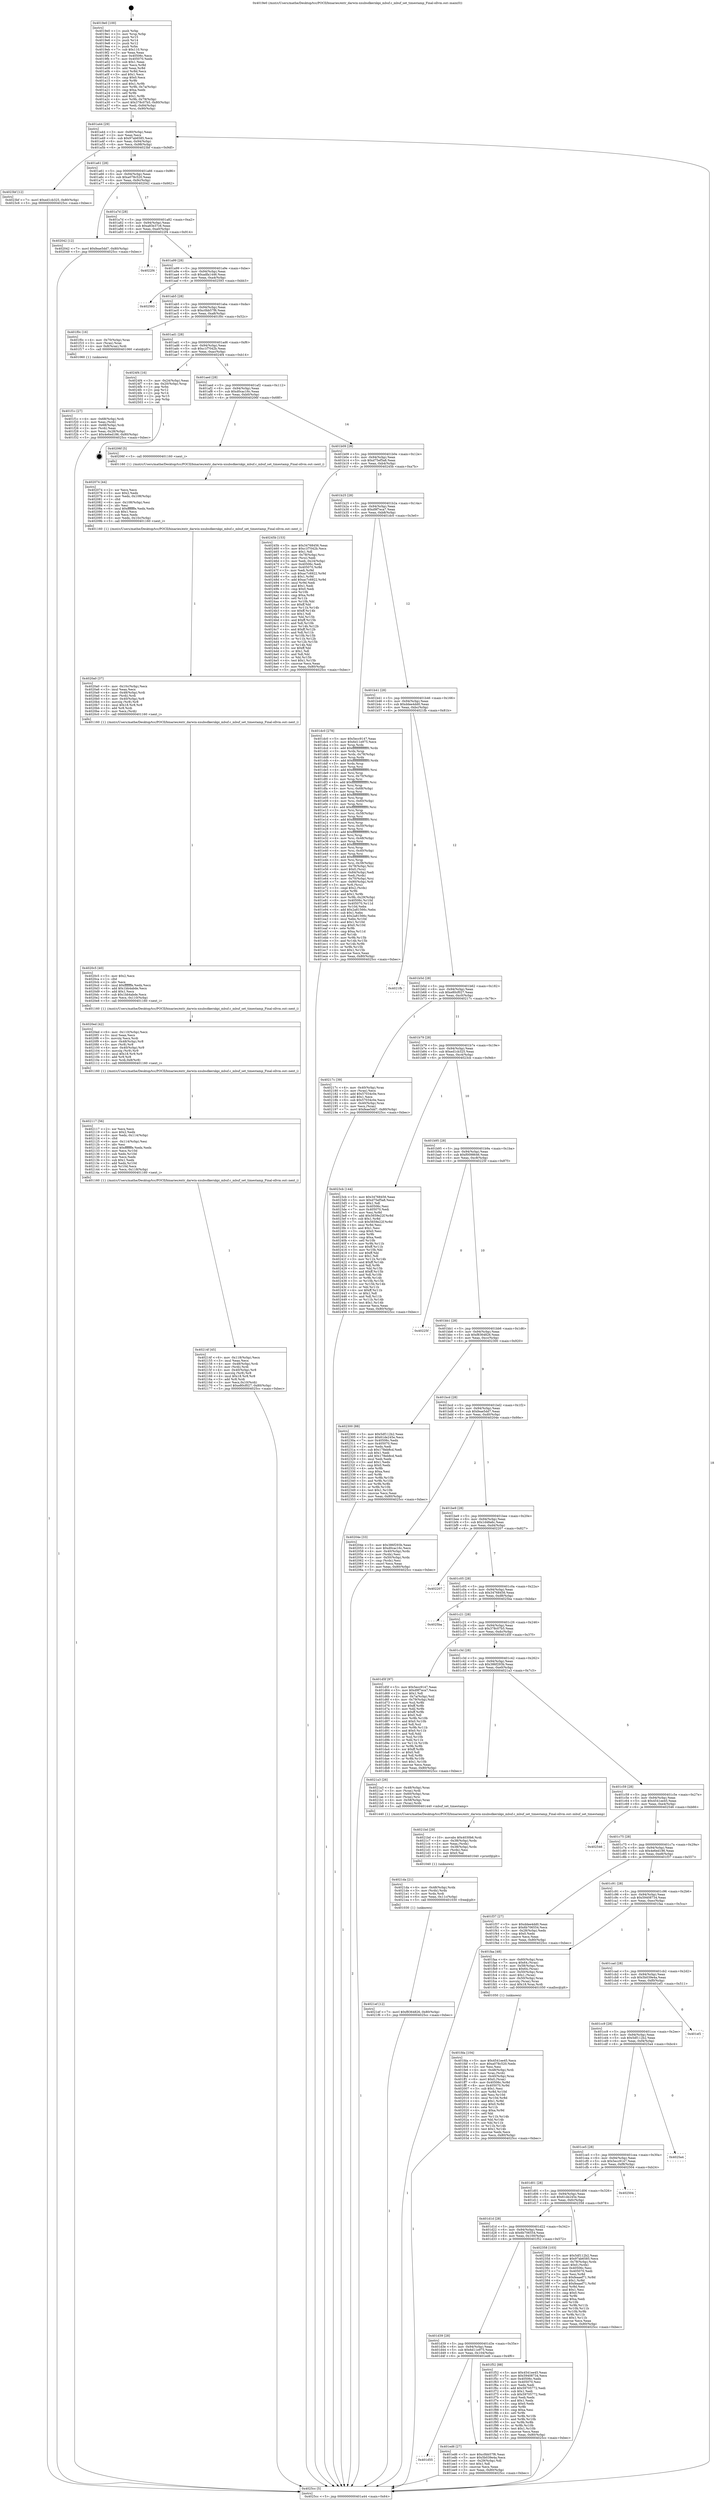 digraph "0x4019e0" {
  label = "0x4019e0 (/mnt/c/Users/mathe/Desktop/tcc/POCII/binaries/extr_darwin-xnubsdkernkpi_mbuf.c_mbuf_set_timestamp_Final-ollvm.out::main(0))"
  labelloc = "t"
  node[shape=record]

  Entry [label="",width=0.3,height=0.3,shape=circle,fillcolor=black,style=filled]
  "0x401a44" [label="{
     0x401a44 [29]\l
     | [instrs]\l
     &nbsp;&nbsp;0x401a44 \<+3\>: mov -0x80(%rbp),%eax\l
     &nbsp;&nbsp;0x401a47 \<+2\>: mov %eax,%ecx\l
     &nbsp;&nbsp;0x401a49 \<+6\>: sub $0x97ab6585,%ecx\l
     &nbsp;&nbsp;0x401a4f \<+6\>: mov %eax,-0x94(%rbp)\l
     &nbsp;&nbsp;0x401a55 \<+6\>: mov %ecx,-0x98(%rbp)\l
     &nbsp;&nbsp;0x401a5b \<+6\>: je 00000000004023bf \<main+0x9df\>\l
  }"]
  "0x4023bf" [label="{
     0x4023bf [12]\l
     | [instrs]\l
     &nbsp;&nbsp;0x4023bf \<+7\>: movl $0xed1cb325,-0x80(%rbp)\l
     &nbsp;&nbsp;0x4023c6 \<+5\>: jmp 00000000004025cc \<main+0xbec\>\l
  }"]
  "0x401a61" [label="{
     0x401a61 [28]\l
     | [instrs]\l
     &nbsp;&nbsp;0x401a61 \<+5\>: jmp 0000000000401a66 \<main+0x86\>\l
     &nbsp;&nbsp;0x401a66 \<+6\>: mov -0x94(%rbp),%eax\l
     &nbsp;&nbsp;0x401a6c \<+5\>: sub $0xa078c520,%eax\l
     &nbsp;&nbsp;0x401a71 \<+6\>: mov %eax,-0x9c(%rbp)\l
     &nbsp;&nbsp;0x401a77 \<+6\>: je 0000000000402042 \<main+0x662\>\l
  }"]
  Exit [label="",width=0.3,height=0.3,shape=circle,fillcolor=black,style=filled,peripheries=2]
  "0x402042" [label="{
     0x402042 [12]\l
     | [instrs]\l
     &nbsp;&nbsp;0x402042 \<+7\>: movl $0xfeae5dd7,-0x80(%rbp)\l
     &nbsp;&nbsp;0x402049 \<+5\>: jmp 00000000004025cc \<main+0xbec\>\l
  }"]
  "0x401a7d" [label="{
     0x401a7d [28]\l
     | [instrs]\l
     &nbsp;&nbsp;0x401a7d \<+5\>: jmp 0000000000401a82 \<main+0xa2\>\l
     &nbsp;&nbsp;0x401a82 \<+6\>: mov -0x94(%rbp),%eax\l
     &nbsp;&nbsp;0x401a88 \<+5\>: sub $0xa83e37c6,%eax\l
     &nbsp;&nbsp;0x401a8d \<+6\>: mov %eax,-0xa0(%rbp)\l
     &nbsp;&nbsp;0x401a93 \<+6\>: je 00000000004022f4 \<main+0x914\>\l
  }"]
  "0x4021ef" [label="{
     0x4021ef [12]\l
     | [instrs]\l
     &nbsp;&nbsp;0x4021ef \<+7\>: movl $0xf8364826,-0x80(%rbp)\l
     &nbsp;&nbsp;0x4021f6 \<+5\>: jmp 00000000004025cc \<main+0xbec\>\l
  }"]
  "0x4022f4" [label="{
     0x4022f4\l
  }", style=dashed]
  "0x401a99" [label="{
     0x401a99 [28]\l
     | [instrs]\l
     &nbsp;&nbsp;0x401a99 \<+5\>: jmp 0000000000401a9e \<main+0xbe\>\l
     &nbsp;&nbsp;0x401a9e \<+6\>: mov -0x94(%rbp),%eax\l
     &nbsp;&nbsp;0x401aa4 \<+5\>: sub $0xadfa1446,%eax\l
     &nbsp;&nbsp;0x401aa9 \<+6\>: mov %eax,-0xa4(%rbp)\l
     &nbsp;&nbsp;0x401aaf \<+6\>: je 0000000000402593 \<main+0xbb3\>\l
  }"]
  "0x4021da" [label="{
     0x4021da [21]\l
     | [instrs]\l
     &nbsp;&nbsp;0x4021da \<+4\>: mov -0x48(%rbp),%rdx\l
     &nbsp;&nbsp;0x4021de \<+3\>: mov (%rdx),%rdx\l
     &nbsp;&nbsp;0x4021e1 \<+3\>: mov %rdx,%rdi\l
     &nbsp;&nbsp;0x4021e4 \<+6\>: mov %eax,-0x11c(%rbp)\l
     &nbsp;&nbsp;0x4021ea \<+5\>: call 0000000000401030 \<free@plt\>\l
     | [calls]\l
     &nbsp;&nbsp;0x401030 \{1\} (unknown)\l
  }"]
  "0x402593" [label="{
     0x402593\l
  }", style=dashed]
  "0x401ab5" [label="{
     0x401ab5 [28]\l
     | [instrs]\l
     &nbsp;&nbsp;0x401ab5 \<+5\>: jmp 0000000000401aba \<main+0xda\>\l
     &nbsp;&nbsp;0x401aba \<+6\>: mov -0x94(%rbp),%eax\l
     &nbsp;&nbsp;0x401ac0 \<+5\>: sub $0xc0bb57f6,%eax\l
     &nbsp;&nbsp;0x401ac5 \<+6\>: mov %eax,-0xa8(%rbp)\l
     &nbsp;&nbsp;0x401acb \<+6\>: je 0000000000401f0c \<main+0x52c\>\l
  }"]
  "0x4021bd" [label="{
     0x4021bd [29]\l
     | [instrs]\l
     &nbsp;&nbsp;0x4021bd \<+10\>: movabs $0x4030b6,%rdi\l
     &nbsp;&nbsp;0x4021c7 \<+4\>: mov -0x38(%rbp),%rdx\l
     &nbsp;&nbsp;0x4021cb \<+2\>: mov %eax,(%rdx)\l
     &nbsp;&nbsp;0x4021cd \<+4\>: mov -0x38(%rbp),%rdx\l
     &nbsp;&nbsp;0x4021d1 \<+2\>: mov (%rdx),%esi\l
     &nbsp;&nbsp;0x4021d3 \<+2\>: mov $0x0,%al\l
     &nbsp;&nbsp;0x4021d5 \<+5\>: call 0000000000401040 \<printf@plt\>\l
     | [calls]\l
     &nbsp;&nbsp;0x401040 \{1\} (unknown)\l
  }"]
  "0x401f0c" [label="{
     0x401f0c [16]\l
     | [instrs]\l
     &nbsp;&nbsp;0x401f0c \<+4\>: mov -0x70(%rbp),%rax\l
     &nbsp;&nbsp;0x401f10 \<+3\>: mov (%rax),%rax\l
     &nbsp;&nbsp;0x401f13 \<+4\>: mov 0x8(%rax),%rdi\l
     &nbsp;&nbsp;0x401f17 \<+5\>: call 0000000000401060 \<atoi@plt\>\l
     | [calls]\l
     &nbsp;&nbsp;0x401060 \{1\} (unknown)\l
  }"]
  "0x401ad1" [label="{
     0x401ad1 [28]\l
     | [instrs]\l
     &nbsp;&nbsp;0x401ad1 \<+5\>: jmp 0000000000401ad6 \<main+0xf6\>\l
     &nbsp;&nbsp;0x401ad6 \<+6\>: mov -0x94(%rbp),%eax\l
     &nbsp;&nbsp;0x401adc \<+5\>: sub $0xc1f7042b,%eax\l
     &nbsp;&nbsp;0x401ae1 \<+6\>: mov %eax,-0xac(%rbp)\l
     &nbsp;&nbsp;0x401ae7 \<+6\>: je 00000000004024f4 \<main+0xb14\>\l
  }"]
  "0x40214f" [label="{
     0x40214f [45]\l
     | [instrs]\l
     &nbsp;&nbsp;0x40214f \<+6\>: mov -0x118(%rbp),%ecx\l
     &nbsp;&nbsp;0x402155 \<+3\>: imul %eax,%ecx\l
     &nbsp;&nbsp;0x402158 \<+4\>: mov -0x48(%rbp),%rdi\l
     &nbsp;&nbsp;0x40215c \<+3\>: mov (%rdi),%rdi\l
     &nbsp;&nbsp;0x40215f \<+4\>: mov -0x40(%rbp),%r8\l
     &nbsp;&nbsp;0x402163 \<+3\>: movslq (%r8),%r8\l
     &nbsp;&nbsp;0x402166 \<+4\>: imul $0x18,%r8,%r8\l
     &nbsp;&nbsp;0x40216a \<+3\>: add %r8,%rdi\l
     &nbsp;&nbsp;0x40216d \<+3\>: mov %ecx,0x10(%rdi)\l
     &nbsp;&nbsp;0x402170 \<+7\>: movl $0xe80cf027,-0x80(%rbp)\l
     &nbsp;&nbsp;0x402177 \<+5\>: jmp 00000000004025cc \<main+0xbec\>\l
  }"]
  "0x4024f4" [label="{
     0x4024f4 [16]\l
     | [instrs]\l
     &nbsp;&nbsp;0x4024f4 \<+3\>: mov -0x24(%rbp),%eax\l
     &nbsp;&nbsp;0x4024f7 \<+4\>: lea -0x20(%rbp),%rsp\l
     &nbsp;&nbsp;0x4024fb \<+1\>: pop %rbx\l
     &nbsp;&nbsp;0x4024fc \<+2\>: pop %r12\l
     &nbsp;&nbsp;0x4024fe \<+2\>: pop %r14\l
     &nbsp;&nbsp;0x402500 \<+2\>: pop %r15\l
     &nbsp;&nbsp;0x402502 \<+1\>: pop %rbp\l
     &nbsp;&nbsp;0x402503 \<+1\>: ret\l
  }"]
  "0x401aed" [label="{
     0x401aed [28]\l
     | [instrs]\l
     &nbsp;&nbsp;0x401aed \<+5\>: jmp 0000000000401af2 \<main+0x112\>\l
     &nbsp;&nbsp;0x401af2 \<+6\>: mov -0x94(%rbp),%eax\l
     &nbsp;&nbsp;0x401af8 \<+5\>: sub $0xd0cac16c,%eax\l
     &nbsp;&nbsp;0x401afd \<+6\>: mov %eax,-0xb0(%rbp)\l
     &nbsp;&nbsp;0x401b03 \<+6\>: je 000000000040206f \<main+0x68f\>\l
  }"]
  "0x402117" [label="{
     0x402117 [56]\l
     | [instrs]\l
     &nbsp;&nbsp;0x402117 \<+2\>: xor %ecx,%ecx\l
     &nbsp;&nbsp;0x402119 \<+5\>: mov $0x2,%edx\l
     &nbsp;&nbsp;0x40211e \<+6\>: mov %edx,-0x114(%rbp)\l
     &nbsp;&nbsp;0x402124 \<+1\>: cltd\l
     &nbsp;&nbsp;0x402125 \<+6\>: mov -0x114(%rbp),%esi\l
     &nbsp;&nbsp;0x40212b \<+2\>: idiv %esi\l
     &nbsp;&nbsp;0x40212d \<+6\>: imul $0xfffffffe,%edx,%edx\l
     &nbsp;&nbsp;0x402133 \<+3\>: mov %ecx,%r10d\l
     &nbsp;&nbsp;0x402136 \<+3\>: sub %edx,%r10d\l
     &nbsp;&nbsp;0x402139 \<+2\>: mov %ecx,%edx\l
     &nbsp;&nbsp;0x40213b \<+3\>: sub $0x1,%edx\l
     &nbsp;&nbsp;0x40213e \<+3\>: add %edx,%r10d\l
     &nbsp;&nbsp;0x402141 \<+3\>: sub %r10d,%ecx\l
     &nbsp;&nbsp;0x402144 \<+6\>: mov %ecx,-0x118(%rbp)\l
     &nbsp;&nbsp;0x40214a \<+5\>: call 0000000000401160 \<next_i\>\l
     | [calls]\l
     &nbsp;&nbsp;0x401160 \{1\} (/mnt/c/Users/mathe/Desktop/tcc/POCII/binaries/extr_darwin-xnubsdkernkpi_mbuf.c_mbuf_set_timestamp_Final-ollvm.out::next_i)\l
  }"]
  "0x40206f" [label="{
     0x40206f [5]\l
     | [instrs]\l
     &nbsp;&nbsp;0x40206f \<+5\>: call 0000000000401160 \<next_i\>\l
     | [calls]\l
     &nbsp;&nbsp;0x401160 \{1\} (/mnt/c/Users/mathe/Desktop/tcc/POCII/binaries/extr_darwin-xnubsdkernkpi_mbuf.c_mbuf_set_timestamp_Final-ollvm.out::next_i)\l
  }"]
  "0x401b09" [label="{
     0x401b09 [28]\l
     | [instrs]\l
     &nbsp;&nbsp;0x401b09 \<+5\>: jmp 0000000000401b0e \<main+0x12e\>\l
     &nbsp;&nbsp;0x401b0e \<+6\>: mov -0x94(%rbp),%eax\l
     &nbsp;&nbsp;0x401b14 \<+5\>: sub $0xd75ef5a8,%eax\l
     &nbsp;&nbsp;0x401b19 \<+6\>: mov %eax,-0xb4(%rbp)\l
     &nbsp;&nbsp;0x401b1f \<+6\>: je 000000000040245b \<main+0xa7b\>\l
  }"]
  "0x4020ed" [label="{
     0x4020ed [42]\l
     | [instrs]\l
     &nbsp;&nbsp;0x4020ed \<+6\>: mov -0x110(%rbp),%ecx\l
     &nbsp;&nbsp;0x4020f3 \<+3\>: imul %eax,%ecx\l
     &nbsp;&nbsp;0x4020f6 \<+3\>: movslq %ecx,%rdi\l
     &nbsp;&nbsp;0x4020f9 \<+4\>: mov -0x48(%rbp),%r8\l
     &nbsp;&nbsp;0x4020fd \<+3\>: mov (%r8),%r8\l
     &nbsp;&nbsp;0x402100 \<+4\>: mov -0x40(%rbp),%r9\l
     &nbsp;&nbsp;0x402104 \<+3\>: movslq (%r9),%r9\l
     &nbsp;&nbsp;0x402107 \<+4\>: imul $0x18,%r9,%r9\l
     &nbsp;&nbsp;0x40210b \<+3\>: add %r9,%r8\l
     &nbsp;&nbsp;0x40210e \<+4\>: mov %rdi,0x8(%r8)\l
     &nbsp;&nbsp;0x402112 \<+5\>: call 0000000000401160 \<next_i\>\l
     | [calls]\l
     &nbsp;&nbsp;0x401160 \{1\} (/mnt/c/Users/mathe/Desktop/tcc/POCII/binaries/extr_darwin-xnubsdkernkpi_mbuf.c_mbuf_set_timestamp_Final-ollvm.out::next_i)\l
  }"]
  "0x40245b" [label="{
     0x40245b [153]\l
     | [instrs]\l
     &nbsp;&nbsp;0x40245b \<+5\>: mov $0x34768456,%eax\l
     &nbsp;&nbsp;0x402460 \<+5\>: mov $0xc1f7042b,%ecx\l
     &nbsp;&nbsp;0x402465 \<+2\>: mov $0x1,%dl\l
     &nbsp;&nbsp;0x402467 \<+4\>: mov -0x78(%rbp),%rsi\l
     &nbsp;&nbsp;0x40246b \<+2\>: mov (%rsi),%edi\l
     &nbsp;&nbsp;0x40246d \<+3\>: mov %edi,-0x24(%rbp)\l
     &nbsp;&nbsp;0x402470 \<+7\>: mov 0x40506c,%edi\l
     &nbsp;&nbsp;0x402477 \<+8\>: mov 0x405070,%r8d\l
     &nbsp;&nbsp;0x40247f \<+3\>: mov %edi,%r9d\l
     &nbsp;&nbsp;0x402482 \<+7\>: sub $0xac7c6922,%r9d\l
     &nbsp;&nbsp;0x402489 \<+4\>: sub $0x1,%r9d\l
     &nbsp;&nbsp;0x40248d \<+7\>: add $0xac7c6922,%r9d\l
     &nbsp;&nbsp;0x402494 \<+4\>: imul %r9d,%edi\l
     &nbsp;&nbsp;0x402498 \<+3\>: and $0x1,%edi\l
     &nbsp;&nbsp;0x40249b \<+3\>: cmp $0x0,%edi\l
     &nbsp;&nbsp;0x40249e \<+4\>: sete %r10b\l
     &nbsp;&nbsp;0x4024a2 \<+4\>: cmp $0xa,%r8d\l
     &nbsp;&nbsp;0x4024a6 \<+4\>: setl %r11b\l
     &nbsp;&nbsp;0x4024aa \<+3\>: mov %r10b,%bl\l
     &nbsp;&nbsp;0x4024ad \<+3\>: xor $0xff,%bl\l
     &nbsp;&nbsp;0x4024b0 \<+3\>: mov %r11b,%r14b\l
     &nbsp;&nbsp;0x4024b3 \<+4\>: xor $0xff,%r14b\l
     &nbsp;&nbsp;0x4024b7 \<+3\>: xor $0x1,%dl\l
     &nbsp;&nbsp;0x4024ba \<+3\>: mov %bl,%r15b\l
     &nbsp;&nbsp;0x4024bd \<+4\>: and $0xff,%r15b\l
     &nbsp;&nbsp;0x4024c1 \<+3\>: and %dl,%r10b\l
     &nbsp;&nbsp;0x4024c4 \<+3\>: mov %r14b,%r12b\l
     &nbsp;&nbsp;0x4024c7 \<+4\>: and $0xff,%r12b\l
     &nbsp;&nbsp;0x4024cb \<+3\>: and %dl,%r11b\l
     &nbsp;&nbsp;0x4024ce \<+3\>: or %r10b,%r15b\l
     &nbsp;&nbsp;0x4024d1 \<+3\>: or %r11b,%r12b\l
     &nbsp;&nbsp;0x4024d4 \<+3\>: xor %r12b,%r15b\l
     &nbsp;&nbsp;0x4024d7 \<+3\>: or %r14b,%bl\l
     &nbsp;&nbsp;0x4024da \<+3\>: xor $0xff,%bl\l
     &nbsp;&nbsp;0x4024dd \<+3\>: or $0x1,%dl\l
     &nbsp;&nbsp;0x4024e0 \<+2\>: and %dl,%bl\l
     &nbsp;&nbsp;0x4024e2 \<+3\>: or %bl,%r15b\l
     &nbsp;&nbsp;0x4024e5 \<+4\>: test $0x1,%r15b\l
     &nbsp;&nbsp;0x4024e9 \<+3\>: cmovne %ecx,%eax\l
     &nbsp;&nbsp;0x4024ec \<+3\>: mov %eax,-0x80(%rbp)\l
     &nbsp;&nbsp;0x4024ef \<+5\>: jmp 00000000004025cc \<main+0xbec\>\l
  }"]
  "0x401b25" [label="{
     0x401b25 [28]\l
     | [instrs]\l
     &nbsp;&nbsp;0x401b25 \<+5\>: jmp 0000000000401b2a \<main+0x14a\>\l
     &nbsp;&nbsp;0x401b2a \<+6\>: mov -0x94(%rbp),%eax\l
     &nbsp;&nbsp;0x401b30 \<+5\>: sub $0xd9f7eca7,%eax\l
     &nbsp;&nbsp;0x401b35 \<+6\>: mov %eax,-0xb8(%rbp)\l
     &nbsp;&nbsp;0x401b3b \<+6\>: je 0000000000401dc0 \<main+0x3e0\>\l
  }"]
  "0x4020c5" [label="{
     0x4020c5 [40]\l
     | [instrs]\l
     &nbsp;&nbsp;0x4020c5 \<+5\>: mov $0x2,%ecx\l
     &nbsp;&nbsp;0x4020ca \<+1\>: cltd\l
     &nbsp;&nbsp;0x4020cb \<+2\>: idiv %ecx\l
     &nbsp;&nbsp;0x4020cd \<+6\>: imul $0xfffffffe,%edx,%ecx\l
     &nbsp;&nbsp;0x4020d3 \<+6\>: add $0x1bb4abde,%ecx\l
     &nbsp;&nbsp;0x4020d9 \<+3\>: add $0x1,%ecx\l
     &nbsp;&nbsp;0x4020dc \<+6\>: sub $0x1bb4abde,%ecx\l
     &nbsp;&nbsp;0x4020e2 \<+6\>: mov %ecx,-0x110(%rbp)\l
     &nbsp;&nbsp;0x4020e8 \<+5\>: call 0000000000401160 \<next_i\>\l
     | [calls]\l
     &nbsp;&nbsp;0x401160 \{1\} (/mnt/c/Users/mathe/Desktop/tcc/POCII/binaries/extr_darwin-xnubsdkernkpi_mbuf.c_mbuf_set_timestamp_Final-ollvm.out::next_i)\l
  }"]
  "0x401dc0" [label="{
     0x401dc0 [278]\l
     | [instrs]\l
     &nbsp;&nbsp;0x401dc0 \<+5\>: mov $0x5ecc9147,%eax\l
     &nbsp;&nbsp;0x401dc5 \<+5\>: mov $0x6d11e975,%ecx\l
     &nbsp;&nbsp;0x401dca \<+3\>: mov %rsp,%rdx\l
     &nbsp;&nbsp;0x401dcd \<+4\>: add $0xfffffffffffffff0,%rdx\l
     &nbsp;&nbsp;0x401dd1 \<+3\>: mov %rdx,%rsp\l
     &nbsp;&nbsp;0x401dd4 \<+4\>: mov %rdx,-0x78(%rbp)\l
     &nbsp;&nbsp;0x401dd8 \<+3\>: mov %rsp,%rdx\l
     &nbsp;&nbsp;0x401ddb \<+4\>: add $0xfffffffffffffff0,%rdx\l
     &nbsp;&nbsp;0x401ddf \<+3\>: mov %rdx,%rsp\l
     &nbsp;&nbsp;0x401de2 \<+3\>: mov %rsp,%rsi\l
     &nbsp;&nbsp;0x401de5 \<+4\>: add $0xfffffffffffffff0,%rsi\l
     &nbsp;&nbsp;0x401de9 \<+3\>: mov %rsi,%rsp\l
     &nbsp;&nbsp;0x401dec \<+4\>: mov %rsi,-0x70(%rbp)\l
     &nbsp;&nbsp;0x401df0 \<+3\>: mov %rsp,%rsi\l
     &nbsp;&nbsp;0x401df3 \<+4\>: add $0xfffffffffffffff0,%rsi\l
     &nbsp;&nbsp;0x401df7 \<+3\>: mov %rsi,%rsp\l
     &nbsp;&nbsp;0x401dfa \<+4\>: mov %rsi,-0x68(%rbp)\l
     &nbsp;&nbsp;0x401dfe \<+3\>: mov %rsp,%rsi\l
     &nbsp;&nbsp;0x401e01 \<+4\>: add $0xfffffffffffffff0,%rsi\l
     &nbsp;&nbsp;0x401e05 \<+3\>: mov %rsi,%rsp\l
     &nbsp;&nbsp;0x401e08 \<+4\>: mov %rsi,-0x60(%rbp)\l
     &nbsp;&nbsp;0x401e0c \<+3\>: mov %rsp,%rsi\l
     &nbsp;&nbsp;0x401e0f \<+4\>: add $0xfffffffffffffff0,%rsi\l
     &nbsp;&nbsp;0x401e13 \<+3\>: mov %rsi,%rsp\l
     &nbsp;&nbsp;0x401e16 \<+4\>: mov %rsi,-0x58(%rbp)\l
     &nbsp;&nbsp;0x401e1a \<+3\>: mov %rsp,%rsi\l
     &nbsp;&nbsp;0x401e1d \<+4\>: add $0xfffffffffffffff0,%rsi\l
     &nbsp;&nbsp;0x401e21 \<+3\>: mov %rsi,%rsp\l
     &nbsp;&nbsp;0x401e24 \<+4\>: mov %rsi,-0x50(%rbp)\l
     &nbsp;&nbsp;0x401e28 \<+3\>: mov %rsp,%rsi\l
     &nbsp;&nbsp;0x401e2b \<+4\>: add $0xfffffffffffffff0,%rsi\l
     &nbsp;&nbsp;0x401e2f \<+3\>: mov %rsi,%rsp\l
     &nbsp;&nbsp;0x401e32 \<+4\>: mov %rsi,-0x48(%rbp)\l
     &nbsp;&nbsp;0x401e36 \<+3\>: mov %rsp,%rsi\l
     &nbsp;&nbsp;0x401e39 \<+4\>: add $0xfffffffffffffff0,%rsi\l
     &nbsp;&nbsp;0x401e3d \<+3\>: mov %rsi,%rsp\l
     &nbsp;&nbsp;0x401e40 \<+4\>: mov %rsi,-0x40(%rbp)\l
     &nbsp;&nbsp;0x401e44 \<+3\>: mov %rsp,%rsi\l
     &nbsp;&nbsp;0x401e47 \<+4\>: add $0xfffffffffffffff0,%rsi\l
     &nbsp;&nbsp;0x401e4b \<+3\>: mov %rsi,%rsp\l
     &nbsp;&nbsp;0x401e4e \<+4\>: mov %rsi,-0x38(%rbp)\l
     &nbsp;&nbsp;0x401e52 \<+4\>: mov -0x78(%rbp),%rsi\l
     &nbsp;&nbsp;0x401e56 \<+6\>: movl $0x0,(%rsi)\l
     &nbsp;&nbsp;0x401e5c \<+6\>: mov -0x84(%rbp),%edi\l
     &nbsp;&nbsp;0x401e62 \<+2\>: mov %edi,(%rdx)\l
     &nbsp;&nbsp;0x401e64 \<+4\>: mov -0x70(%rbp),%rsi\l
     &nbsp;&nbsp;0x401e68 \<+7\>: mov -0x90(%rbp),%r8\l
     &nbsp;&nbsp;0x401e6f \<+3\>: mov %r8,(%rsi)\l
     &nbsp;&nbsp;0x401e72 \<+3\>: cmpl $0x2,(%rdx)\l
     &nbsp;&nbsp;0x401e75 \<+4\>: setne %r9b\l
     &nbsp;&nbsp;0x401e79 \<+4\>: and $0x1,%r9b\l
     &nbsp;&nbsp;0x401e7d \<+4\>: mov %r9b,-0x29(%rbp)\l
     &nbsp;&nbsp;0x401e81 \<+8\>: mov 0x40506c,%r10d\l
     &nbsp;&nbsp;0x401e89 \<+8\>: mov 0x405070,%r11d\l
     &nbsp;&nbsp;0x401e91 \<+3\>: mov %r10d,%ebx\l
     &nbsp;&nbsp;0x401e94 \<+6\>: add $0x2a81566c,%ebx\l
     &nbsp;&nbsp;0x401e9a \<+3\>: sub $0x1,%ebx\l
     &nbsp;&nbsp;0x401e9d \<+6\>: sub $0x2a81566c,%ebx\l
     &nbsp;&nbsp;0x401ea3 \<+4\>: imul %ebx,%r10d\l
     &nbsp;&nbsp;0x401ea7 \<+4\>: and $0x1,%r10d\l
     &nbsp;&nbsp;0x401eab \<+4\>: cmp $0x0,%r10d\l
     &nbsp;&nbsp;0x401eaf \<+4\>: sete %r9b\l
     &nbsp;&nbsp;0x401eb3 \<+4\>: cmp $0xa,%r11d\l
     &nbsp;&nbsp;0x401eb7 \<+4\>: setl %r14b\l
     &nbsp;&nbsp;0x401ebb \<+3\>: mov %r9b,%r15b\l
     &nbsp;&nbsp;0x401ebe \<+3\>: and %r14b,%r15b\l
     &nbsp;&nbsp;0x401ec1 \<+3\>: xor %r14b,%r9b\l
     &nbsp;&nbsp;0x401ec4 \<+3\>: or %r9b,%r15b\l
     &nbsp;&nbsp;0x401ec7 \<+4\>: test $0x1,%r15b\l
     &nbsp;&nbsp;0x401ecb \<+3\>: cmovne %ecx,%eax\l
     &nbsp;&nbsp;0x401ece \<+3\>: mov %eax,-0x80(%rbp)\l
     &nbsp;&nbsp;0x401ed1 \<+5\>: jmp 00000000004025cc \<main+0xbec\>\l
  }"]
  "0x401b41" [label="{
     0x401b41 [28]\l
     | [instrs]\l
     &nbsp;&nbsp;0x401b41 \<+5\>: jmp 0000000000401b46 \<main+0x166\>\l
     &nbsp;&nbsp;0x401b46 \<+6\>: mov -0x94(%rbp),%eax\l
     &nbsp;&nbsp;0x401b4c \<+5\>: sub $0xddee4dd0,%eax\l
     &nbsp;&nbsp;0x401b51 \<+6\>: mov %eax,-0xbc(%rbp)\l
     &nbsp;&nbsp;0x401b57 \<+6\>: je 00000000004021fb \<main+0x81b\>\l
  }"]
  "0x4020a0" [label="{
     0x4020a0 [37]\l
     | [instrs]\l
     &nbsp;&nbsp;0x4020a0 \<+6\>: mov -0x10c(%rbp),%ecx\l
     &nbsp;&nbsp;0x4020a6 \<+3\>: imul %eax,%ecx\l
     &nbsp;&nbsp;0x4020a9 \<+4\>: mov -0x48(%rbp),%rdi\l
     &nbsp;&nbsp;0x4020ad \<+3\>: mov (%rdi),%rdi\l
     &nbsp;&nbsp;0x4020b0 \<+4\>: mov -0x40(%rbp),%r8\l
     &nbsp;&nbsp;0x4020b4 \<+3\>: movslq (%r8),%r8\l
     &nbsp;&nbsp;0x4020b7 \<+4\>: imul $0x18,%r8,%r8\l
     &nbsp;&nbsp;0x4020bb \<+3\>: add %r8,%rdi\l
     &nbsp;&nbsp;0x4020be \<+2\>: mov %ecx,(%rdi)\l
     &nbsp;&nbsp;0x4020c0 \<+5\>: call 0000000000401160 \<next_i\>\l
     | [calls]\l
     &nbsp;&nbsp;0x401160 \{1\} (/mnt/c/Users/mathe/Desktop/tcc/POCII/binaries/extr_darwin-xnubsdkernkpi_mbuf.c_mbuf_set_timestamp_Final-ollvm.out::next_i)\l
  }"]
  "0x4021fb" [label="{
     0x4021fb\l
  }", style=dashed]
  "0x401b5d" [label="{
     0x401b5d [28]\l
     | [instrs]\l
     &nbsp;&nbsp;0x401b5d \<+5\>: jmp 0000000000401b62 \<main+0x182\>\l
     &nbsp;&nbsp;0x401b62 \<+6\>: mov -0x94(%rbp),%eax\l
     &nbsp;&nbsp;0x401b68 \<+5\>: sub $0xe80cf027,%eax\l
     &nbsp;&nbsp;0x401b6d \<+6\>: mov %eax,-0xc0(%rbp)\l
     &nbsp;&nbsp;0x401b73 \<+6\>: je 000000000040217c \<main+0x79c\>\l
  }"]
  "0x402074" [label="{
     0x402074 [44]\l
     | [instrs]\l
     &nbsp;&nbsp;0x402074 \<+2\>: xor %ecx,%ecx\l
     &nbsp;&nbsp;0x402076 \<+5\>: mov $0x2,%edx\l
     &nbsp;&nbsp;0x40207b \<+6\>: mov %edx,-0x108(%rbp)\l
     &nbsp;&nbsp;0x402081 \<+1\>: cltd\l
     &nbsp;&nbsp;0x402082 \<+6\>: mov -0x108(%rbp),%esi\l
     &nbsp;&nbsp;0x402088 \<+2\>: idiv %esi\l
     &nbsp;&nbsp;0x40208a \<+6\>: imul $0xfffffffe,%edx,%edx\l
     &nbsp;&nbsp;0x402090 \<+3\>: sub $0x1,%ecx\l
     &nbsp;&nbsp;0x402093 \<+2\>: sub %ecx,%edx\l
     &nbsp;&nbsp;0x402095 \<+6\>: mov %edx,-0x10c(%rbp)\l
     &nbsp;&nbsp;0x40209b \<+5\>: call 0000000000401160 \<next_i\>\l
     | [calls]\l
     &nbsp;&nbsp;0x401160 \{1\} (/mnt/c/Users/mathe/Desktop/tcc/POCII/binaries/extr_darwin-xnubsdkernkpi_mbuf.c_mbuf_set_timestamp_Final-ollvm.out::next_i)\l
  }"]
  "0x40217c" [label="{
     0x40217c [39]\l
     | [instrs]\l
     &nbsp;&nbsp;0x40217c \<+4\>: mov -0x40(%rbp),%rax\l
     &nbsp;&nbsp;0x402180 \<+2\>: mov (%rax),%ecx\l
     &nbsp;&nbsp;0x402182 \<+6\>: add $0x57034c0e,%ecx\l
     &nbsp;&nbsp;0x402188 \<+3\>: add $0x1,%ecx\l
     &nbsp;&nbsp;0x40218b \<+6\>: sub $0x57034c0e,%ecx\l
     &nbsp;&nbsp;0x402191 \<+4\>: mov -0x40(%rbp),%rax\l
     &nbsp;&nbsp;0x402195 \<+2\>: mov %ecx,(%rax)\l
     &nbsp;&nbsp;0x402197 \<+7\>: movl $0xfeae5dd7,-0x80(%rbp)\l
     &nbsp;&nbsp;0x40219e \<+5\>: jmp 00000000004025cc \<main+0xbec\>\l
  }"]
  "0x401b79" [label="{
     0x401b79 [28]\l
     | [instrs]\l
     &nbsp;&nbsp;0x401b79 \<+5\>: jmp 0000000000401b7e \<main+0x19e\>\l
     &nbsp;&nbsp;0x401b7e \<+6\>: mov -0x94(%rbp),%eax\l
     &nbsp;&nbsp;0x401b84 \<+5\>: sub $0xed1cb325,%eax\l
     &nbsp;&nbsp;0x401b89 \<+6\>: mov %eax,-0xc4(%rbp)\l
     &nbsp;&nbsp;0x401b8f \<+6\>: je 00000000004023cb \<main+0x9eb\>\l
  }"]
  "0x401fda" [label="{
     0x401fda [104]\l
     | [instrs]\l
     &nbsp;&nbsp;0x401fda \<+5\>: mov $0x4541ee45,%ecx\l
     &nbsp;&nbsp;0x401fdf \<+5\>: mov $0xa078c520,%edx\l
     &nbsp;&nbsp;0x401fe4 \<+2\>: xor %esi,%esi\l
     &nbsp;&nbsp;0x401fe6 \<+4\>: mov -0x48(%rbp),%rdi\l
     &nbsp;&nbsp;0x401fea \<+3\>: mov %rax,(%rdi)\l
     &nbsp;&nbsp;0x401fed \<+4\>: mov -0x40(%rbp),%rax\l
     &nbsp;&nbsp;0x401ff1 \<+6\>: movl $0x0,(%rax)\l
     &nbsp;&nbsp;0x401ff7 \<+8\>: mov 0x40506c,%r8d\l
     &nbsp;&nbsp;0x401fff \<+8\>: mov 0x405070,%r9d\l
     &nbsp;&nbsp;0x402007 \<+3\>: sub $0x1,%esi\l
     &nbsp;&nbsp;0x40200a \<+3\>: mov %r8d,%r10d\l
     &nbsp;&nbsp;0x40200d \<+3\>: add %esi,%r10d\l
     &nbsp;&nbsp;0x402010 \<+4\>: imul %r10d,%r8d\l
     &nbsp;&nbsp;0x402014 \<+4\>: and $0x1,%r8d\l
     &nbsp;&nbsp;0x402018 \<+4\>: cmp $0x0,%r8d\l
     &nbsp;&nbsp;0x40201c \<+4\>: sete %r11b\l
     &nbsp;&nbsp;0x402020 \<+4\>: cmp $0xa,%r9d\l
     &nbsp;&nbsp;0x402024 \<+3\>: setl %bl\l
     &nbsp;&nbsp;0x402027 \<+3\>: mov %r11b,%r14b\l
     &nbsp;&nbsp;0x40202a \<+3\>: and %bl,%r14b\l
     &nbsp;&nbsp;0x40202d \<+3\>: xor %bl,%r11b\l
     &nbsp;&nbsp;0x402030 \<+3\>: or %r11b,%r14b\l
     &nbsp;&nbsp;0x402033 \<+4\>: test $0x1,%r14b\l
     &nbsp;&nbsp;0x402037 \<+3\>: cmovne %edx,%ecx\l
     &nbsp;&nbsp;0x40203a \<+3\>: mov %ecx,-0x80(%rbp)\l
     &nbsp;&nbsp;0x40203d \<+5\>: jmp 00000000004025cc \<main+0xbec\>\l
  }"]
  "0x4023cb" [label="{
     0x4023cb [144]\l
     | [instrs]\l
     &nbsp;&nbsp;0x4023cb \<+5\>: mov $0x34768456,%eax\l
     &nbsp;&nbsp;0x4023d0 \<+5\>: mov $0xd75ef5a8,%ecx\l
     &nbsp;&nbsp;0x4023d5 \<+2\>: mov $0x1,%dl\l
     &nbsp;&nbsp;0x4023d7 \<+7\>: mov 0x40506c,%esi\l
     &nbsp;&nbsp;0x4023de \<+7\>: mov 0x405070,%edi\l
     &nbsp;&nbsp;0x4023e5 \<+3\>: mov %esi,%r8d\l
     &nbsp;&nbsp;0x4023e8 \<+7\>: add $0x5659e22f,%r8d\l
     &nbsp;&nbsp;0x4023ef \<+4\>: sub $0x1,%r8d\l
     &nbsp;&nbsp;0x4023f3 \<+7\>: sub $0x5659e22f,%r8d\l
     &nbsp;&nbsp;0x4023fa \<+4\>: imul %r8d,%esi\l
     &nbsp;&nbsp;0x4023fe \<+3\>: and $0x1,%esi\l
     &nbsp;&nbsp;0x402401 \<+3\>: cmp $0x0,%esi\l
     &nbsp;&nbsp;0x402404 \<+4\>: sete %r9b\l
     &nbsp;&nbsp;0x402408 \<+3\>: cmp $0xa,%edi\l
     &nbsp;&nbsp;0x40240b \<+4\>: setl %r10b\l
     &nbsp;&nbsp;0x40240f \<+3\>: mov %r9b,%r11b\l
     &nbsp;&nbsp;0x402412 \<+4\>: xor $0xff,%r11b\l
     &nbsp;&nbsp;0x402416 \<+3\>: mov %r10b,%bl\l
     &nbsp;&nbsp;0x402419 \<+3\>: xor $0xff,%bl\l
     &nbsp;&nbsp;0x40241c \<+3\>: xor $0x1,%dl\l
     &nbsp;&nbsp;0x40241f \<+3\>: mov %r11b,%r14b\l
     &nbsp;&nbsp;0x402422 \<+4\>: and $0xff,%r14b\l
     &nbsp;&nbsp;0x402426 \<+3\>: and %dl,%r9b\l
     &nbsp;&nbsp;0x402429 \<+3\>: mov %bl,%r15b\l
     &nbsp;&nbsp;0x40242c \<+4\>: and $0xff,%r15b\l
     &nbsp;&nbsp;0x402430 \<+3\>: and %dl,%r10b\l
     &nbsp;&nbsp;0x402433 \<+3\>: or %r9b,%r14b\l
     &nbsp;&nbsp;0x402436 \<+3\>: or %r10b,%r15b\l
     &nbsp;&nbsp;0x402439 \<+3\>: xor %r15b,%r14b\l
     &nbsp;&nbsp;0x40243c \<+3\>: or %bl,%r11b\l
     &nbsp;&nbsp;0x40243f \<+4\>: xor $0xff,%r11b\l
     &nbsp;&nbsp;0x402443 \<+3\>: or $0x1,%dl\l
     &nbsp;&nbsp;0x402446 \<+3\>: and %dl,%r11b\l
     &nbsp;&nbsp;0x402449 \<+3\>: or %r11b,%r14b\l
     &nbsp;&nbsp;0x40244c \<+4\>: test $0x1,%r14b\l
     &nbsp;&nbsp;0x402450 \<+3\>: cmovne %ecx,%eax\l
     &nbsp;&nbsp;0x402453 \<+3\>: mov %eax,-0x80(%rbp)\l
     &nbsp;&nbsp;0x402456 \<+5\>: jmp 00000000004025cc \<main+0xbec\>\l
  }"]
  "0x401b95" [label="{
     0x401b95 [28]\l
     | [instrs]\l
     &nbsp;&nbsp;0x401b95 \<+5\>: jmp 0000000000401b9a \<main+0x1ba\>\l
     &nbsp;&nbsp;0x401b9a \<+6\>: mov -0x94(%rbp),%eax\l
     &nbsp;&nbsp;0x401ba0 \<+5\>: sub $0xf0098646,%eax\l
     &nbsp;&nbsp;0x401ba5 \<+6\>: mov %eax,-0xc8(%rbp)\l
     &nbsp;&nbsp;0x401bab \<+6\>: je 000000000040225f \<main+0x87f\>\l
  }"]
  "0x401f1c" [label="{
     0x401f1c [27]\l
     | [instrs]\l
     &nbsp;&nbsp;0x401f1c \<+4\>: mov -0x68(%rbp),%rdi\l
     &nbsp;&nbsp;0x401f20 \<+2\>: mov %eax,(%rdi)\l
     &nbsp;&nbsp;0x401f22 \<+4\>: mov -0x68(%rbp),%rdi\l
     &nbsp;&nbsp;0x401f26 \<+2\>: mov (%rdi),%eax\l
     &nbsp;&nbsp;0x401f28 \<+3\>: mov %eax,-0x28(%rbp)\l
     &nbsp;&nbsp;0x401f2b \<+7\>: movl $0x4e6ed186,-0x80(%rbp)\l
     &nbsp;&nbsp;0x401f32 \<+5\>: jmp 00000000004025cc \<main+0xbec\>\l
  }"]
  "0x40225f" [label="{
     0x40225f\l
  }", style=dashed]
  "0x401bb1" [label="{
     0x401bb1 [28]\l
     | [instrs]\l
     &nbsp;&nbsp;0x401bb1 \<+5\>: jmp 0000000000401bb6 \<main+0x1d6\>\l
     &nbsp;&nbsp;0x401bb6 \<+6\>: mov -0x94(%rbp),%eax\l
     &nbsp;&nbsp;0x401bbc \<+5\>: sub $0xf8364826,%eax\l
     &nbsp;&nbsp;0x401bc1 \<+6\>: mov %eax,-0xcc(%rbp)\l
     &nbsp;&nbsp;0x401bc7 \<+6\>: je 0000000000402300 \<main+0x920\>\l
  }"]
  "0x401d55" [label="{
     0x401d55\l
  }", style=dashed]
  "0x402300" [label="{
     0x402300 [88]\l
     | [instrs]\l
     &nbsp;&nbsp;0x402300 \<+5\>: mov $0x5df112b2,%eax\l
     &nbsp;&nbsp;0x402305 \<+5\>: mov $0x61de245e,%ecx\l
     &nbsp;&nbsp;0x40230a \<+7\>: mov 0x40506c,%edx\l
     &nbsp;&nbsp;0x402311 \<+7\>: mov 0x405070,%esi\l
     &nbsp;&nbsp;0x402318 \<+2\>: mov %edx,%edi\l
     &nbsp;&nbsp;0x40231a \<+6\>: sub $0x178eb8cd,%edi\l
     &nbsp;&nbsp;0x402320 \<+3\>: sub $0x1,%edi\l
     &nbsp;&nbsp;0x402323 \<+6\>: add $0x178eb8cd,%edi\l
     &nbsp;&nbsp;0x402329 \<+3\>: imul %edi,%edx\l
     &nbsp;&nbsp;0x40232c \<+3\>: and $0x1,%edx\l
     &nbsp;&nbsp;0x40232f \<+3\>: cmp $0x0,%edx\l
     &nbsp;&nbsp;0x402332 \<+4\>: sete %r8b\l
     &nbsp;&nbsp;0x402336 \<+3\>: cmp $0xa,%esi\l
     &nbsp;&nbsp;0x402339 \<+4\>: setl %r9b\l
     &nbsp;&nbsp;0x40233d \<+3\>: mov %r8b,%r10b\l
     &nbsp;&nbsp;0x402340 \<+3\>: and %r9b,%r10b\l
     &nbsp;&nbsp;0x402343 \<+3\>: xor %r9b,%r8b\l
     &nbsp;&nbsp;0x402346 \<+3\>: or %r8b,%r10b\l
     &nbsp;&nbsp;0x402349 \<+4\>: test $0x1,%r10b\l
     &nbsp;&nbsp;0x40234d \<+3\>: cmovne %ecx,%eax\l
     &nbsp;&nbsp;0x402350 \<+3\>: mov %eax,-0x80(%rbp)\l
     &nbsp;&nbsp;0x402353 \<+5\>: jmp 00000000004025cc \<main+0xbec\>\l
  }"]
  "0x401bcd" [label="{
     0x401bcd [28]\l
     | [instrs]\l
     &nbsp;&nbsp;0x401bcd \<+5\>: jmp 0000000000401bd2 \<main+0x1f2\>\l
     &nbsp;&nbsp;0x401bd2 \<+6\>: mov -0x94(%rbp),%eax\l
     &nbsp;&nbsp;0x401bd8 \<+5\>: sub $0xfeae5dd7,%eax\l
     &nbsp;&nbsp;0x401bdd \<+6\>: mov %eax,-0xd0(%rbp)\l
     &nbsp;&nbsp;0x401be3 \<+6\>: je 000000000040204e \<main+0x66e\>\l
  }"]
  "0x401ed6" [label="{
     0x401ed6 [27]\l
     | [instrs]\l
     &nbsp;&nbsp;0x401ed6 \<+5\>: mov $0xc0bb57f6,%eax\l
     &nbsp;&nbsp;0x401edb \<+5\>: mov $0x5b039e4a,%ecx\l
     &nbsp;&nbsp;0x401ee0 \<+3\>: mov -0x29(%rbp),%dl\l
     &nbsp;&nbsp;0x401ee3 \<+3\>: test $0x1,%dl\l
     &nbsp;&nbsp;0x401ee6 \<+3\>: cmovne %ecx,%eax\l
     &nbsp;&nbsp;0x401ee9 \<+3\>: mov %eax,-0x80(%rbp)\l
     &nbsp;&nbsp;0x401eec \<+5\>: jmp 00000000004025cc \<main+0xbec\>\l
  }"]
  "0x40204e" [label="{
     0x40204e [33]\l
     | [instrs]\l
     &nbsp;&nbsp;0x40204e \<+5\>: mov $0x386f293b,%eax\l
     &nbsp;&nbsp;0x402053 \<+5\>: mov $0xd0cac16c,%ecx\l
     &nbsp;&nbsp;0x402058 \<+4\>: mov -0x40(%rbp),%rdx\l
     &nbsp;&nbsp;0x40205c \<+2\>: mov (%rdx),%esi\l
     &nbsp;&nbsp;0x40205e \<+4\>: mov -0x50(%rbp),%rdx\l
     &nbsp;&nbsp;0x402062 \<+2\>: cmp (%rdx),%esi\l
     &nbsp;&nbsp;0x402064 \<+3\>: cmovl %ecx,%eax\l
     &nbsp;&nbsp;0x402067 \<+3\>: mov %eax,-0x80(%rbp)\l
     &nbsp;&nbsp;0x40206a \<+5\>: jmp 00000000004025cc \<main+0xbec\>\l
  }"]
  "0x401be9" [label="{
     0x401be9 [28]\l
     | [instrs]\l
     &nbsp;&nbsp;0x401be9 \<+5\>: jmp 0000000000401bee \<main+0x20e\>\l
     &nbsp;&nbsp;0x401bee \<+6\>: mov -0x94(%rbp),%eax\l
     &nbsp;&nbsp;0x401bf4 \<+5\>: sub $0x1d48a6c,%eax\l
     &nbsp;&nbsp;0x401bf9 \<+6\>: mov %eax,-0xd4(%rbp)\l
     &nbsp;&nbsp;0x401bff \<+6\>: je 0000000000402207 \<main+0x827\>\l
  }"]
  "0x401d39" [label="{
     0x401d39 [28]\l
     | [instrs]\l
     &nbsp;&nbsp;0x401d39 \<+5\>: jmp 0000000000401d3e \<main+0x35e\>\l
     &nbsp;&nbsp;0x401d3e \<+6\>: mov -0x94(%rbp),%eax\l
     &nbsp;&nbsp;0x401d44 \<+5\>: sub $0x6d11e975,%eax\l
     &nbsp;&nbsp;0x401d49 \<+6\>: mov %eax,-0x104(%rbp)\l
     &nbsp;&nbsp;0x401d4f \<+6\>: je 0000000000401ed6 \<main+0x4f6\>\l
  }"]
  "0x402207" [label="{
     0x402207\l
  }", style=dashed]
  "0x401c05" [label="{
     0x401c05 [28]\l
     | [instrs]\l
     &nbsp;&nbsp;0x401c05 \<+5\>: jmp 0000000000401c0a \<main+0x22a\>\l
     &nbsp;&nbsp;0x401c0a \<+6\>: mov -0x94(%rbp),%eax\l
     &nbsp;&nbsp;0x401c10 \<+5\>: sub $0x34768456,%eax\l
     &nbsp;&nbsp;0x401c15 \<+6\>: mov %eax,-0xd8(%rbp)\l
     &nbsp;&nbsp;0x401c1b \<+6\>: je 00000000004025ba \<main+0xbda\>\l
  }"]
  "0x401f52" [label="{
     0x401f52 [88]\l
     | [instrs]\l
     &nbsp;&nbsp;0x401f52 \<+5\>: mov $0x4541ee45,%eax\l
     &nbsp;&nbsp;0x401f57 \<+5\>: mov $0x59408734,%ecx\l
     &nbsp;&nbsp;0x401f5c \<+7\>: mov 0x40506c,%edx\l
     &nbsp;&nbsp;0x401f63 \<+7\>: mov 0x405070,%esi\l
     &nbsp;&nbsp;0x401f6a \<+2\>: mov %edx,%edi\l
     &nbsp;&nbsp;0x401f6c \<+6\>: add $0x59705772,%edi\l
     &nbsp;&nbsp;0x401f72 \<+3\>: sub $0x1,%edi\l
     &nbsp;&nbsp;0x401f75 \<+6\>: sub $0x59705772,%edi\l
     &nbsp;&nbsp;0x401f7b \<+3\>: imul %edi,%edx\l
     &nbsp;&nbsp;0x401f7e \<+3\>: and $0x1,%edx\l
     &nbsp;&nbsp;0x401f81 \<+3\>: cmp $0x0,%edx\l
     &nbsp;&nbsp;0x401f84 \<+4\>: sete %r8b\l
     &nbsp;&nbsp;0x401f88 \<+3\>: cmp $0xa,%esi\l
     &nbsp;&nbsp;0x401f8b \<+4\>: setl %r9b\l
     &nbsp;&nbsp;0x401f8f \<+3\>: mov %r8b,%r10b\l
     &nbsp;&nbsp;0x401f92 \<+3\>: and %r9b,%r10b\l
     &nbsp;&nbsp;0x401f95 \<+3\>: xor %r9b,%r8b\l
     &nbsp;&nbsp;0x401f98 \<+3\>: or %r8b,%r10b\l
     &nbsp;&nbsp;0x401f9b \<+4\>: test $0x1,%r10b\l
     &nbsp;&nbsp;0x401f9f \<+3\>: cmovne %ecx,%eax\l
     &nbsp;&nbsp;0x401fa2 \<+3\>: mov %eax,-0x80(%rbp)\l
     &nbsp;&nbsp;0x401fa5 \<+5\>: jmp 00000000004025cc \<main+0xbec\>\l
  }"]
  "0x4025ba" [label="{
     0x4025ba\l
  }", style=dashed]
  "0x401c21" [label="{
     0x401c21 [28]\l
     | [instrs]\l
     &nbsp;&nbsp;0x401c21 \<+5\>: jmp 0000000000401c26 \<main+0x246\>\l
     &nbsp;&nbsp;0x401c26 \<+6\>: mov -0x94(%rbp),%eax\l
     &nbsp;&nbsp;0x401c2c \<+5\>: sub $0x378c07b5,%eax\l
     &nbsp;&nbsp;0x401c31 \<+6\>: mov %eax,-0xdc(%rbp)\l
     &nbsp;&nbsp;0x401c37 \<+6\>: je 0000000000401d5f \<main+0x37f\>\l
  }"]
  "0x401d1d" [label="{
     0x401d1d [28]\l
     | [instrs]\l
     &nbsp;&nbsp;0x401d1d \<+5\>: jmp 0000000000401d22 \<main+0x342\>\l
     &nbsp;&nbsp;0x401d22 \<+6\>: mov -0x94(%rbp),%eax\l
     &nbsp;&nbsp;0x401d28 \<+5\>: sub $0x6b706554,%eax\l
     &nbsp;&nbsp;0x401d2d \<+6\>: mov %eax,-0x100(%rbp)\l
     &nbsp;&nbsp;0x401d33 \<+6\>: je 0000000000401f52 \<main+0x572\>\l
  }"]
  "0x401d5f" [label="{
     0x401d5f [97]\l
     | [instrs]\l
     &nbsp;&nbsp;0x401d5f \<+5\>: mov $0x5ecc9147,%eax\l
     &nbsp;&nbsp;0x401d64 \<+5\>: mov $0xd9f7eca7,%ecx\l
     &nbsp;&nbsp;0x401d69 \<+2\>: mov $0x1,%dl\l
     &nbsp;&nbsp;0x401d6b \<+4\>: mov -0x7a(%rbp),%sil\l
     &nbsp;&nbsp;0x401d6f \<+4\>: mov -0x79(%rbp),%dil\l
     &nbsp;&nbsp;0x401d73 \<+3\>: mov %sil,%r8b\l
     &nbsp;&nbsp;0x401d76 \<+4\>: xor $0xff,%r8b\l
     &nbsp;&nbsp;0x401d7a \<+3\>: mov %dil,%r9b\l
     &nbsp;&nbsp;0x401d7d \<+4\>: xor $0xff,%r9b\l
     &nbsp;&nbsp;0x401d81 \<+3\>: xor $0x0,%dl\l
     &nbsp;&nbsp;0x401d84 \<+3\>: mov %r8b,%r10b\l
     &nbsp;&nbsp;0x401d87 \<+4\>: and $0x0,%r10b\l
     &nbsp;&nbsp;0x401d8b \<+3\>: and %dl,%sil\l
     &nbsp;&nbsp;0x401d8e \<+3\>: mov %r9b,%r11b\l
     &nbsp;&nbsp;0x401d91 \<+4\>: and $0x0,%r11b\l
     &nbsp;&nbsp;0x401d95 \<+3\>: and %dl,%dil\l
     &nbsp;&nbsp;0x401d98 \<+3\>: or %sil,%r10b\l
     &nbsp;&nbsp;0x401d9b \<+3\>: or %dil,%r11b\l
     &nbsp;&nbsp;0x401d9e \<+3\>: xor %r11b,%r10b\l
     &nbsp;&nbsp;0x401da1 \<+3\>: or %r9b,%r8b\l
     &nbsp;&nbsp;0x401da4 \<+4\>: xor $0xff,%r8b\l
     &nbsp;&nbsp;0x401da8 \<+3\>: or $0x0,%dl\l
     &nbsp;&nbsp;0x401dab \<+3\>: and %dl,%r8b\l
     &nbsp;&nbsp;0x401dae \<+3\>: or %r8b,%r10b\l
     &nbsp;&nbsp;0x401db1 \<+4\>: test $0x1,%r10b\l
     &nbsp;&nbsp;0x401db5 \<+3\>: cmovne %ecx,%eax\l
     &nbsp;&nbsp;0x401db8 \<+3\>: mov %eax,-0x80(%rbp)\l
     &nbsp;&nbsp;0x401dbb \<+5\>: jmp 00000000004025cc \<main+0xbec\>\l
  }"]
  "0x401c3d" [label="{
     0x401c3d [28]\l
     | [instrs]\l
     &nbsp;&nbsp;0x401c3d \<+5\>: jmp 0000000000401c42 \<main+0x262\>\l
     &nbsp;&nbsp;0x401c42 \<+6\>: mov -0x94(%rbp),%eax\l
     &nbsp;&nbsp;0x401c48 \<+5\>: sub $0x386f293b,%eax\l
     &nbsp;&nbsp;0x401c4d \<+6\>: mov %eax,-0xe0(%rbp)\l
     &nbsp;&nbsp;0x401c53 \<+6\>: je 00000000004021a3 \<main+0x7c3\>\l
  }"]
  "0x4025cc" [label="{
     0x4025cc [5]\l
     | [instrs]\l
     &nbsp;&nbsp;0x4025cc \<+5\>: jmp 0000000000401a44 \<main+0x64\>\l
  }"]
  "0x4019e0" [label="{
     0x4019e0 [100]\l
     | [instrs]\l
     &nbsp;&nbsp;0x4019e0 \<+1\>: push %rbp\l
     &nbsp;&nbsp;0x4019e1 \<+3\>: mov %rsp,%rbp\l
     &nbsp;&nbsp;0x4019e4 \<+2\>: push %r15\l
     &nbsp;&nbsp;0x4019e6 \<+2\>: push %r14\l
     &nbsp;&nbsp;0x4019e8 \<+2\>: push %r12\l
     &nbsp;&nbsp;0x4019ea \<+1\>: push %rbx\l
     &nbsp;&nbsp;0x4019eb \<+7\>: sub $0x110,%rsp\l
     &nbsp;&nbsp;0x4019f2 \<+2\>: xor %eax,%eax\l
     &nbsp;&nbsp;0x4019f4 \<+7\>: mov 0x40506c,%ecx\l
     &nbsp;&nbsp;0x4019fb \<+7\>: mov 0x405070,%edx\l
     &nbsp;&nbsp;0x401a02 \<+3\>: sub $0x1,%eax\l
     &nbsp;&nbsp;0x401a05 \<+3\>: mov %ecx,%r8d\l
     &nbsp;&nbsp;0x401a08 \<+3\>: add %eax,%r8d\l
     &nbsp;&nbsp;0x401a0b \<+4\>: imul %r8d,%ecx\l
     &nbsp;&nbsp;0x401a0f \<+3\>: and $0x1,%ecx\l
     &nbsp;&nbsp;0x401a12 \<+3\>: cmp $0x0,%ecx\l
     &nbsp;&nbsp;0x401a15 \<+4\>: sete %r9b\l
     &nbsp;&nbsp;0x401a19 \<+4\>: and $0x1,%r9b\l
     &nbsp;&nbsp;0x401a1d \<+4\>: mov %r9b,-0x7a(%rbp)\l
     &nbsp;&nbsp;0x401a21 \<+3\>: cmp $0xa,%edx\l
     &nbsp;&nbsp;0x401a24 \<+4\>: setl %r9b\l
     &nbsp;&nbsp;0x401a28 \<+4\>: and $0x1,%r9b\l
     &nbsp;&nbsp;0x401a2c \<+4\>: mov %r9b,-0x79(%rbp)\l
     &nbsp;&nbsp;0x401a30 \<+7\>: movl $0x378c07b5,-0x80(%rbp)\l
     &nbsp;&nbsp;0x401a37 \<+6\>: mov %edi,-0x84(%rbp)\l
     &nbsp;&nbsp;0x401a3d \<+7\>: mov %rsi,-0x90(%rbp)\l
  }"]
  "0x402358" [label="{
     0x402358 [103]\l
     | [instrs]\l
     &nbsp;&nbsp;0x402358 \<+5\>: mov $0x5df112b2,%eax\l
     &nbsp;&nbsp;0x40235d \<+5\>: mov $0x97ab6585,%ecx\l
     &nbsp;&nbsp;0x402362 \<+4\>: mov -0x78(%rbp),%rdx\l
     &nbsp;&nbsp;0x402366 \<+6\>: movl $0x0,(%rdx)\l
     &nbsp;&nbsp;0x40236c \<+7\>: mov 0x40506c,%esi\l
     &nbsp;&nbsp;0x402373 \<+7\>: mov 0x405070,%edi\l
     &nbsp;&nbsp;0x40237a \<+3\>: mov %esi,%r8d\l
     &nbsp;&nbsp;0x40237d \<+7\>: sub $0xfeaaef71,%r8d\l
     &nbsp;&nbsp;0x402384 \<+4\>: sub $0x1,%r8d\l
     &nbsp;&nbsp;0x402388 \<+7\>: add $0xfeaaef71,%r8d\l
     &nbsp;&nbsp;0x40238f \<+4\>: imul %r8d,%esi\l
     &nbsp;&nbsp;0x402393 \<+3\>: and $0x1,%esi\l
     &nbsp;&nbsp;0x402396 \<+3\>: cmp $0x0,%esi\l
     &nbsp;&nbsp;0x402399 \<+4\>: sete %r9b\l
     &nbsp;&nbsp;0x40239d \<+3\>: cmp $0xa,%edi\l
     &nbsp;&nbsp;0x4023a0 \<+4\>: setl %r10b\l
     &nbsp;&nbsp;0x4023a4 \<+3\>: mov %r9b,%r11b\l
     &nbsp;&nbsp;0x4023a7 \<+3\>: and %r10b,%r11b\l
     &nbsp;&nbsp;0x4023aa \<+3\>: xor %r10b,%r9b\l
     &nbsp;&nbsp;0x4023ad \<+3\>: or %r9b,%r11b\l
     &nbsp;&nbsp;0x4023b0 \<+4\>: test $0x1,%r11b\l
     &nbsp;&nbsp;0x4023b4 \<+3\>: cmovne %ecx,%eax\l
     &nbsp;&nbsp;0x4023b7 \<+3\>: mov %eax,-0x80(%rbp)\l
     &nbsp;&nbsp;0x4023ba \<+5\>: jmp 00000000004025cc \<main+0xbec\>\l
  }"]
  "0x401d01" [label="{
     0x401d01 [28]\l
     | [instrs]\l
     &nbsp;&nbsp;0x401d01 \<+5\>: jmp 0000000000401d06 \<main+0x326\>\l
     &nbsp;&nbsp;0x401d06 \<+6\>: mov -0x94(%rbp),%eax\l
     &nbsp;&nbsp;0x401d0c \<+5\>: sub $0x61de245e,%eax\l
     &nbsp;&nbsp;0x401d11 \<+6\>: mov %eax,-0xfc(%rbp)\l
     &nbsp;&nbsp;0x401d17 \<+6\>: je 0000000000402358 \<main+0x978\>\l
  }"]
  "0x4021a3" [label="{
     0x4021a3 [26]\l
     | [instrs]\l
     &nbsp;&nbsp;0x4021a3 \<+4\>: mov -0x48(%rbp),%rax\l
     &nbsp;&nbsp;0x4021a7 \<+3\>: mov (%rax),%rdi\l
     &nbsp;&nbsp;0x4021aa \<+4\>: mov -0x60(%rbp),%rax\l
     &nbsp;&nbsp;0x4021ae \<+3\>: mov (%rax),%rsi\l
     &nbsp;&nbsp;0x4021b1 \<+4\>: mov -0x58(%rbp),%rax\l
     &nbsp;&nbsp;0x4021b5 \<+3\>: mov (%rax),%rdx\l
     &nbsp;&nbsp;0x4021b8 \<+5\>: call 0000000000401440 \<mbuf_set_timestamp\>\l
     | [calls]\l
     &nbsp;&nbsp;0x401440 \{1\} (/mnt/c/Users/mathe/Desktop/tcc/POCII/binaries/extr_darwin-xnubsdkernkpi_mbuf.c_mbuf_set_timestamp_Final-ollvm.out::mbuf_set_timestamp)\l
  }"]
  "0x401c59" [label="{
     0x401c59 [28]\l
     | [instrs]\l
     &nbsp;&nbsp;0x401c59 \<+5\>: jmp 0000000000401c5e \<main+0x27e\>\l
     &nbsp;&nbsp;0x401c5e \<+6\>: mov -0x94(%rbp),%eax\l
     &nbsp;&nbsp;0x401c64 \<+5\>: sub $0x4541ee45,%eax\l
     &nbsp;&nbsp;0x401c69 \<+6\>: mov %eax,-0xe4(%rbp)\l
     &nbsp;&nbsp;0x401c6f \<+6\>: je 0000000000402546 \<main+0xb66\>\l
  }"]
  "0x402504" [label="{
     0x402504\l
  }", style=dashed]
  "0x402546" [label="{
     0x402546\l
  }", style=dashed]
  "0x401c75" [label="{
     0x401c75 [28]\l
     | [instrs]\l
     &nbsp;&nbsp;0x401c75 \<+5\>: jmp 0000000000401c7a \<main+0x29a\>\l
     &nbsp;&nbsp;0x401c7a \<+6\>: mov -0x94(%rbp),%eax\l
     &nbsp;&nbsp;0x401c80 \<+5\>: sub $0x4e6ed186,%eax\l
     &nbsp;&nbsp;0x401c85 \<+6\>: mov %eax,-0xe8(%rbp)\l
     &nbsp;&nbsp;0x401c8b \<+6\>: je 0000000000401f37 \<main+0x557\>\l
  }"]
  "0x401ce5" [label="{
     0x401ce5 [28]\l
     | [instrs]\l
     &nbsp;&nbsp;0x401ce5 \<+5\>: jmp 0000000000401cea \<main+0x30a\>\l
     &nbsp;&nbsp;0x401cea \<+6\>: mov -0x94(%rbp),%eax\l
     &nbsp;&nbsp;0x401cf0 \<+5\>: sub $0x5ecc9147,%eax\l
     &nbsp;&nbsp;0x401cf5 \<+6\>: mov %eax,-0xf8(%rbp)\l
     &nbsp;&nbsp;0x401cfb \<+6\>: je 0000000000402504 \<main+0xb24\>\l
  }"]
  "0x401f37" [label="{
     0x401f37 [27]\l
     | [instrs]\l
     &nbsp;&nbsp;0x401f37 \<+5\>: mov $0xddee4dd0,%eax\l
     &nbsp;&nbsp;0x401f3c \<+5\>: mov $0x6b706554,%ecx\l
     &nbsp;&nbsp;0x401f41 \<+3\>: mov -0x28(%rbp),%edx\l
     &nbsp;&nbsp;0x401f44 \<+3\>: cmp $0x0,%edx\l
     &nbsp;&nbsp;0x401f47 \<+3\>: cmove %ecx,%eax\l
     &nbsp;&nbsp;0x401f4a \<+3\>: mov %eax,-0x80(%rbp)\l
     &nbsp;&nbsp;0x401f4d \<+5\>: jmp 00000000004025cc \<main+0xbec\>\l
  }"]
  "0x401c91" [label="{
     0x401c91 [28]\l
     | [instrs]\l
     &nbsp;&nbsp;0x401c91 \<+5\>: jmp 0000000000401c96 \<main+0x2b6\>\l
     &nbsp;&nbsp;0x401c96 \<+6\>: mov -0x94(%rbp),%eax\l
     &nbsp;&nbsp;0x401c9c \<+5\>: sub $0x59408734,%eax\l
     &nbsp;&nbsp;0x401ca1 \<+6\>: mov %eax,-0xec(%rbp)\l
     &nbsp;&nbsp;0x401ca7 \<+6\>: je 0000000000401faa \<main+0x5ca\>\l
  }"]
  "0x4025a4" [label="{
     0x4025a4\l
  }", style=dashed]
  "0x401faa" [label="{
     0x401faa [48]\l
     | [instrs]\l
     &nbsp;&nbsp;0x401faa \<+4\>: mov -0x60(%rbp),%rax\l
     &nbsp;&nbsp;0x401fae \<+7\>: movq $0x64,(%rax)\l
     &nbsp;&nbsp;0x401fb5 \<+4\>: mov -0x58(%rbp),%rax\l
     &nbsp;&nbsp;0x401fb9 \<+7\>: movq $0x64,(%rax)\l
     &nbsp;&nbsp;0x401fc0 \<+4\>: mov -0x50(%rbp),%rax\l
     &nbsp;&nbsp;0x401fc4 \<+6\>: movl $0x1,(%rax)\l
     &nbsp;&nbsp;0x401fca \<+4\>: mov -0x50(%rbp),%rax\l
     &nbsp;&nbsp;0x401fce \<+3\>: movslq (%rax),%rax\l
     &nbsp;&nbsp;0x401fd1 \<+4\>: imul $0x18,%rax,%rdi\l
     &nbsp;&nbsp;0x401fd5 \<+5\>: call 0000000000401050 \<malloc@plt\>\l
     | [calls]\l
     &nbsp;&nbsp;0x401050 \{1\} (unknown)\l
  }"]
  "0x401cad" [label="{
     0x401cad [28]\l
     | [instrs]\l
     &nbsp;&nbsp;0x401cad \<+5\>: jmp 0000000000401cb2 \<main+0x2d2\>\l
     &nbsp;&nbsp;0x401cb2 \<+6\>: mov -0x94(%rbp),%eax\l
     &nbsp;&nbsp;0x401cb8 \<+5\>: sub $0x5b039e4a,%eax\l
     &nbsp;&nbsp;0x401cbd \<+6\>: mov %eax,-0xf0(%rbp)\l
     &nbsp;&nbsp;0x401cc3 \<+6\>: je 0000000000401ef1 \<main+0x511\>\l
  }"]
  "0x401cc9" [label="{
     0x401cc9 [28]\l
     | [instrs]\l
     &nbsp;&nbsp;0x401cc9 \<+5\>: jmp 0000000000401cce \<main+0x2ee\>\l
     &nbsp;&nbsp;0x401cce \<+6\>: mov -0x94(%rbp),%eax\l
     &nbsp;&nbsp;0x401cd4 \<+5\>: sub $0x5df112b2,%eax\l
     &nbsp;&nbsp;0x401cd9 \<+6\>: mov %eax,-0xf4(%rbp)\l
     &nbsp;&nbsp;0x401cdf \<+6\>: je 00000000004025a4 \<main+0xbc4\>\l
  }"]
  "0x401ef1" [label="{
     0x401ef1\l
  }", style=dashed]
  Entry -> "0x4019e0" [label=" 1"]
  "0x401a44" -> "0x4023bf" [label=" 1"]
  "0x401a44" -> "0x401a61" [label=" 18"]
  "0x4024f4" -> Exit [label=" 1"]
  "0x401a61" -> "0x402042" [label=" 1"]
  "0x401a61" -> "0x401a7d" [label=" 17"]
  "0x40245b" -> "0x4025cc" [label=" 1"]
  "0x401a7d" -> "0x4022f4" [label=" 0"]
  "0x401a7d" -> "0x401a99" [label=" 17"]
  "0x4023cb" -> "0x4025cc" [label=" 1"]
  "0x401a99" -> "0x402593" [label=" 0"]
  "0x401a99" -> "0x401ab5" [label=" 17"]
  "0x4023bf" -> "0x4025cc" [label=" 1"]
  "0x401ab5" -> "0x401f0c" [label=" 1"]
  "0x401ab5" -> "0x401ad1" [label=" 16"]
  "0x402358" -> "0x4025cc" [label=" 1"]
  "0x401ad1" -> "0x4024f4" [label=" 1"]
  "0x401ad1" -> "0x401aed" [label=" 15"]
  "0x402300" -> "0x4025cc" [label=" 1"]
  "0x401aed" -> "0x40206f" [label=" 1"]
  "0x401aed" -> "0x401b09" [label=" 14"]
  "0x4021ef" -> "0x4025cc" [label=" 1"]
  "0x401b09" -> "0x40245b" [label=" 1"]
  "0x401b09" -> "0x401b25" [label=" 13"]
  "0x4021da" -> "0x4021ef" [label=" 1"]
  "0x401b25" -> "0x401dc0" [label=" 1"]
  "0x401b25" -> "0x401b41" [label=" 12"]
  "0x4021bd" -> "0x4021da" [label=" 1"]
  "0x401b41" -> "0x4021fb" [label=" 0"]
  "0x401b41" -> "0x401b5d" [label=" 12"]
  "0x4021a3" -> "0x4021bd" [label=" 1"]
  "0x401b5d" -> "0x40217c" [label=" 1"]
  "0x401b5d" -> "0x401b79" [label=" 11"]
  "0x40217c" -> "0x4025cc" [label=" 1"]
  "0x401b79" -> "0x4023cb" [label=" 1"]
  "0x401b79" -> "0x401b95" [label=" 10"]
  "0x40214f" -> "0x4025cc" [label=" 1"]
  "0x401b95" -> "0x40225f" [label=" 0"]
  "0x401b95" -> "0x401bb1" [label=" 10"]
  "0x402117" -> "0x40214f" [label=" 1"]
  "0x401bb1" -> "0x402300" [label=" 1"]
  "0x401bb1" -> "0x401bcd" [label=" 9"]
  "0x4020ed" -> "0x402117" [label=" 1"]
  "0x401bcd" -> "0x40204e" [label=" 2"]
  "0x401bcd" -> "0x401be9" [label=" 7"]
  "0x4020c5" -> "0x4020ed" [label=" 1"]
  "0x401be9" -> "0x402207" [label=" 0"]
  "0x401be9" -> "0x401c05" [label=" 7"]
  "0x402074" -> "0x4020a0" [label=" 1"]
  "0x401c05" -> "0x4025ba" [label=" 0"]
  "0x401c05" -> "0x401c21" [label=" 7"]
  "0x40206f" -> "0x402074" [label=" 1"]
  "0x401c21" -> "0x401d5f" [label=" 1"]
  "0x401c21" -> "0x401c3d" [label=" 6"]
  "0x401d5f" -> "0x4025cc" [label=" 1"]
  "0x4019e0" -> "0x401a44" [label=" 1"]
  "0x4025cc" -> "0x401a44" [label=" 18"]
  "0x402042" -> "0x4025cc" [label=" 1"]
  "0x401dc0" -> "0x4025cc" [label=" 1"]
  "0x401fda" -> "0x4025cc" [label=" 1"]
  "0x401c3d" -> "0x4021a3" [label=" 1"]
  "0x401c3d" -> "0x401c59" [label=" 5"]
  "0x401f52" -> "0x4025cc" [label=" 1"]
  "0x401c59" -> "0x402546" [label=" 0"]
  "0x401c59" -> "0x401c75" [label=" 5"]
  "0x401f37" -> "0x4025cc" [label=" 1"]
  "0x401c75" -> "0x401f37" [label=" 1"]
  "0x401c75" -> "0x401c91" [label=" 4"]
  "0x401f0c" -> "0x401f1c" [label=" 1"]
  "0x401c91" -> "0x401faa" [label=" 1"]
  "0x401c91" -> "0x401cad" [label=" 3"]
  "0x401ed6" -> "0x4025cc" [label=" 1"]
  "0x401cad" -> "0x401ef1" [label=" 0"]
  "0x401cad" -> "0x401cc9" [label=" 3"]
  "0x401d39" -> "0x401d55" [label=" 0"]
  "0x401cc9" -> "0x4025a4" [label=" 0"]
  "0x401cc9" -> "0x401ce5" [label=" 3"]
  "0x401f1c" -> "0x4025cc" [label=" 1"]
  "0x401ce5" -> "0x402504" [label=" 0"]
  "0x401ce5" -> "0x401d01" [label=" 3"]
  "0x401faa" -> "0x401fda" [label=" 1"]
  "0x401d01" -> "0x402358" [label=" 1"]
  "0x401d01" -> "0x401d1d" [label=" 2"]
  "0x40204e" -> "0x4025cc" [label=" 2"]
  "0x401d1d" -> "0x401f52" [label=" 1"]
  "0x401d1d" -> "0x401d39" [label=" 1"]
  "0x4020a0" -> "0x4020c5" [label=" 1"]
  "0x401d39" -> "0x401ed6" [label=" 1"]
}

